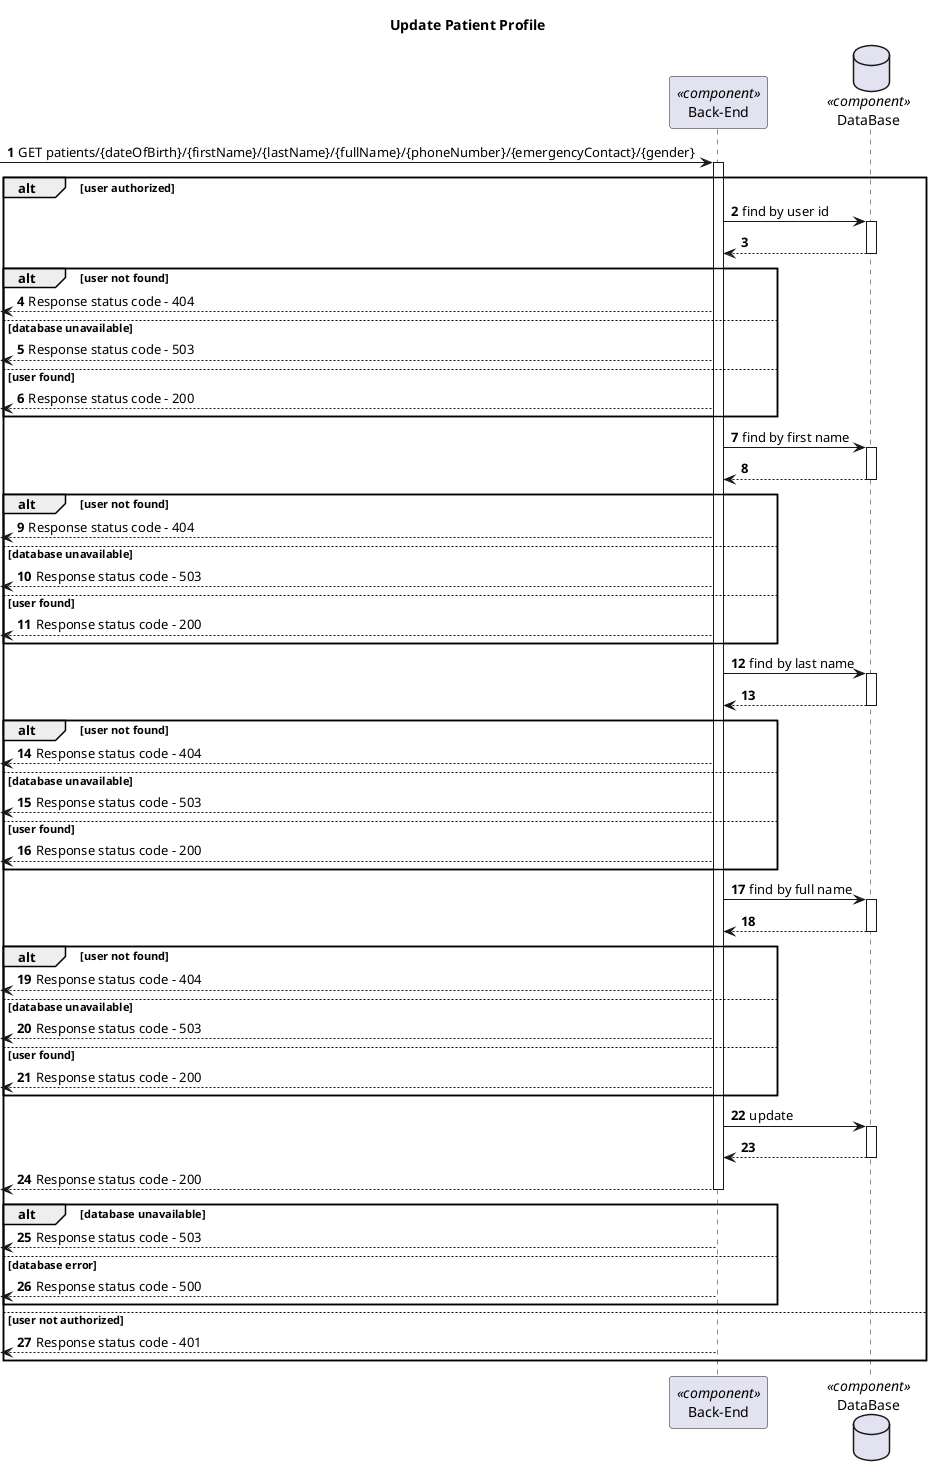 @startuml Process View - Level 3

autonumber
skinparam packageStyle rect

title Update Patient Profile

participant "Back-End" as BE <<component>>
database "DataBase" as DB <<component>>

-> BE : GET patients/{dateOfBirth}/{firstName}/{lastName}/{fullName}/{phoneNumber}/{emergencyContact}/{gender}

alt user authorized

activate BE

BE -> DB: find by user id

activate DB

DB --> BE:

deactivate DB

alt user not found

<-- BE: Response status code - 404

else database unavailable

<-- BE: Response status code - 503

else user found

<-- BE: Response status code - 200

end

BE -> DB: find by first name

activate DB

DB --> BE:

deactivate DB

alt user not found

<-- BE: Response status code - 404

else database unavailable

<-- BE: Response status code - 503

else user found

<-- BE: Response status code - 200

end

BE -> DB: find by last name

activate DB

DB --> BE:

deactivate DB

alt user not found

<-- BE: Response status code - 404

else database unavailable

<-- BE: Response status code - 503

else user found

<-- BE: Response status code - 200

end

BE -> DB: find by full name

activate DB

DB --> BE:

deactivate DB

alt user not found

<-- BE: Response status code - 404

else database unavailable

<-- BE: Response status code - 503

else user found

<-- BE: Response status code - 200

end

BE -> DB: update

activate DB

DB --> BE:

deactivate DB

<-- BE: Response status code - 200

deactivate BE

alt database unavailable

<-- BE: Response status code - 503

else database error

<-- BE: Response status code - 500

end

else user not authorized

<-- BE: Response status code - 401

end

@enduml






